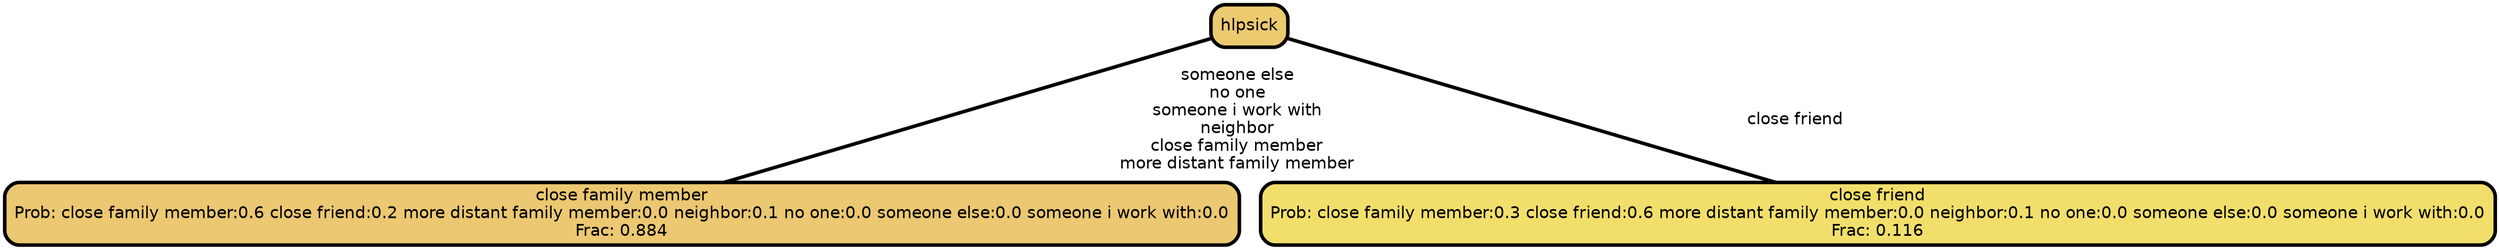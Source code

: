 graph Tree {
node [shape=box, style="filled, rounded",color="black",penwidth="3",fontcolor="black",                 fontname=helvetica] ;
graph [ranksep="0 equally", splines=straight,                 bgcolor=transparent, dpi=200] ;
edge [fontname=helvetica, color=black] ;
0 [label="close family member
Prob: close family member:0.6 close friend:0.2 more distant family member:0.0 neighbor:0.1 no one:0.0 someone else:0.0 someone i work with:0.0
Frac: 0.884", fillcolor="#ebc871"] ;
1 [label="hlpsick", fillcolor="#ecca70"] ;
2 [label="close friend
Prob: close family member:0.3 close friend:0.6 more distant family member:0.0 neighbor:0.1 no one:0.0 someone else:0.0 someone i work with:0.0
Frac: 0.116", fillcolor="#f2df6b"] ;
1 -- 0 [label=" someone else\n no one\n someone i work with\n neighbor\n close family member\n more distant family member",penwidth=3] ;
1 -- 2 [label=" close friend",penwidth=3] ;
{rank = same;}}